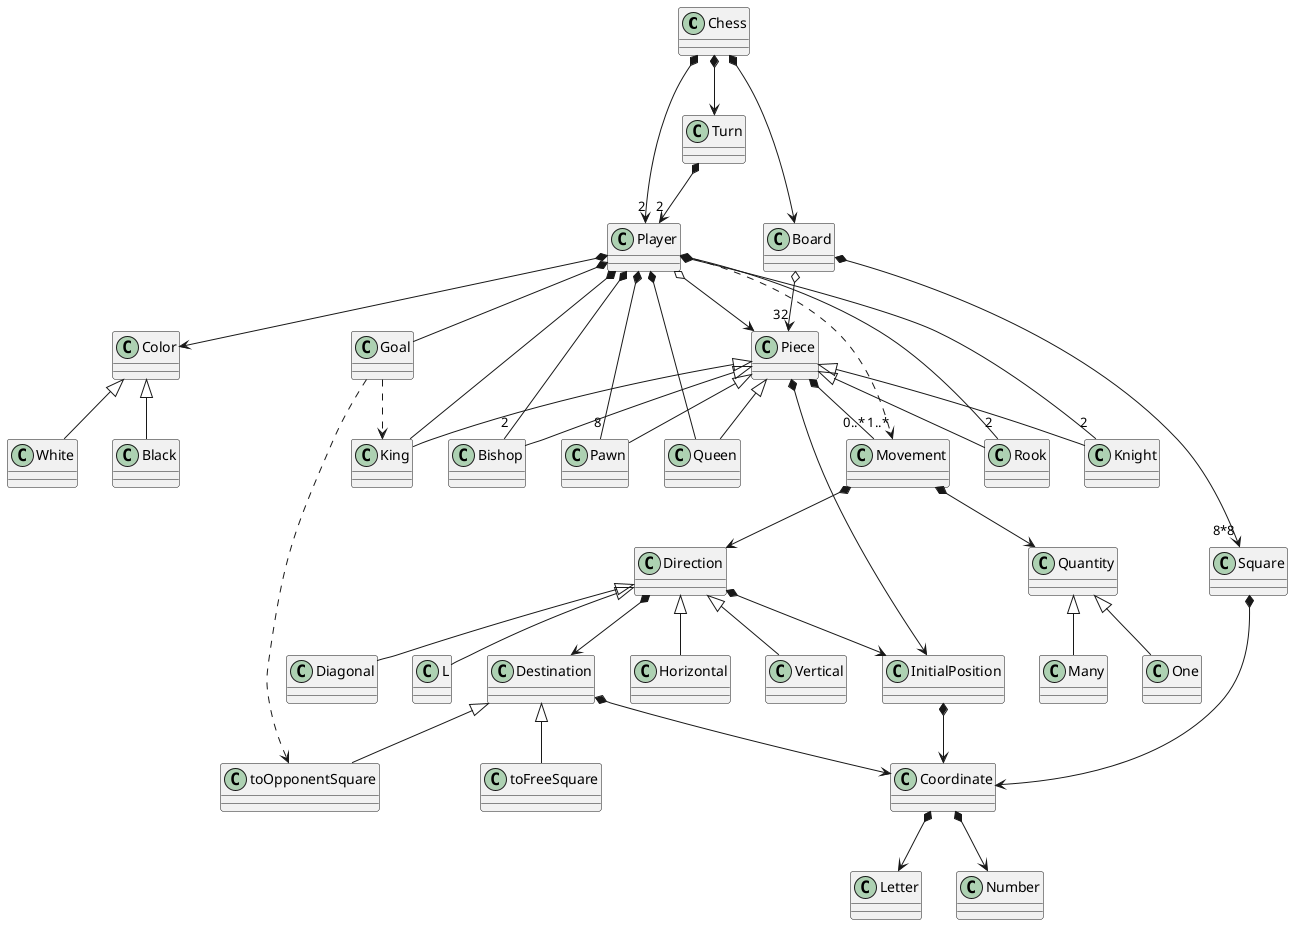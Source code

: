 @startuml Chess

	class Chess
	class Turn
	class Player
	class Board
	class Square

	class Coordinate
	class Letter
	class Number

	class Piece
	class Pawn
	class Rook
	class Knight
	class Bishop
	class Queen
	class King

	class Color
	class White
	class Black
	class Movement



	Chess *--> Turn
	Chess *--> Board
	Chess *--> "2" Player

	Turn *--> "2" Player

	Board o--> "32" Piece
	Board *--> "8*8" Square
	Square *--> Coordinate

	Coordinate *--> Letter
	Coordinate *-->Number

	Player ..> "1..*" Movement
	Player *--> Color
	Player o--> Piece
	Player *-- King
	Player *-- Queen
	Player *-- "2" Bishop
	Player *-- "2" Knight
	Player *-- "2" Rook
	Player *-- "8" Pawn

  	Player *-- Goal
	Goal ..> toOpponentSquare
	Goal ..> King

	Color <|-- White
	Color <|-- Black

	Piece <|-- Pawn
	Piece <|-- Bishop
	Piece <|-- Knight
	Piece <|-- Rook
	Piece <|-- Queen
	Piece <|-- King
	Piece *--> InitialPosition
    Piece *-- "0..*" Movement

	Destination <|-- toFreeSquare
	Destination <|-- toOpponentSquare
	Destination *--> Coordinate

	Direction *--> InitialPosition
	Direction *--> Destination

	InitialPosition *--> Coordinate

	Movement *--> Direction
	Movement *--> Quantity

	Direction <|-- Horizontal
	Direction <|-- Vertical
	Direction <|-- Diagonal
	Direction <|-- L

	Quantity <|-- One
	Quantity <|-- Many
@enduml
